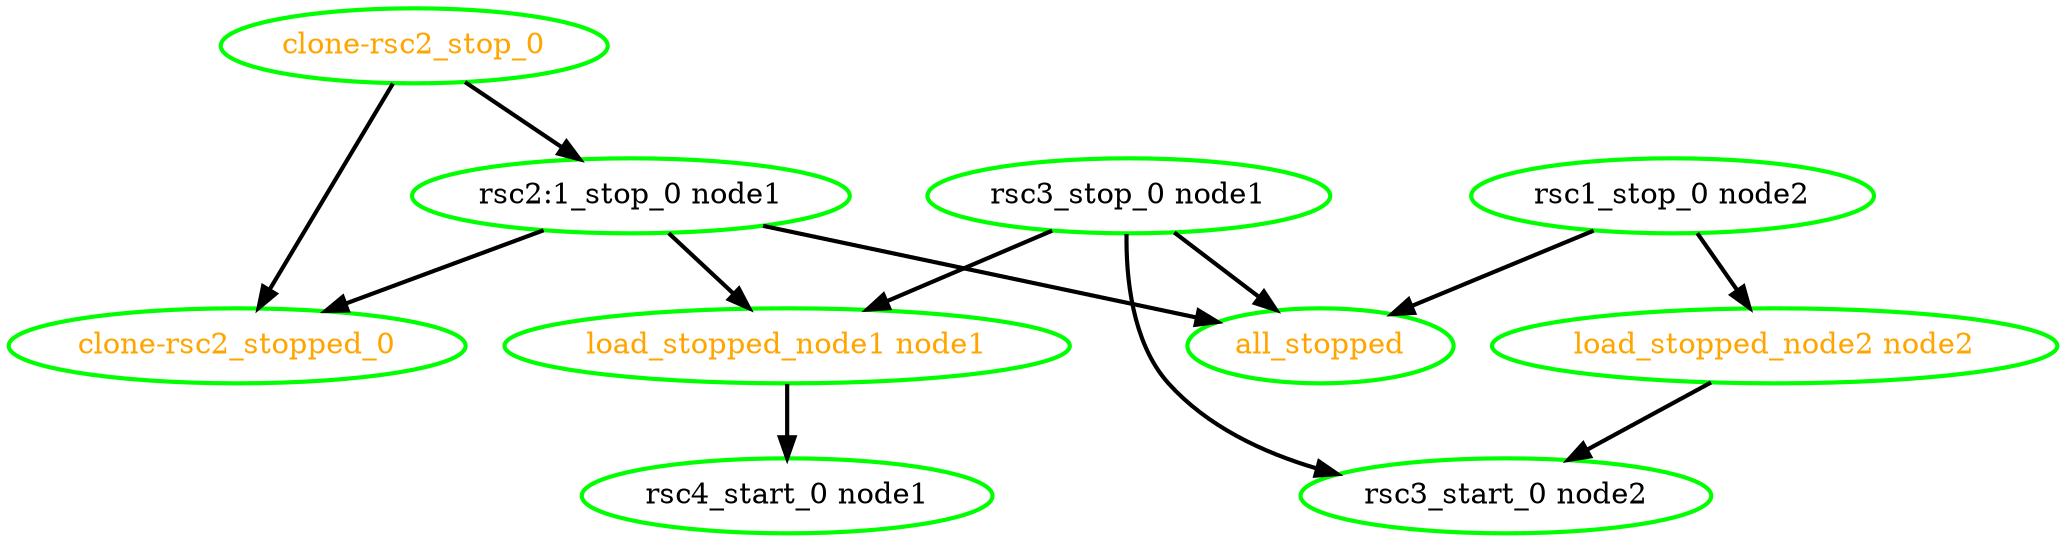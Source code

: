 digraph "g" {
"all_stopped" [ style=bold color="green" fontcolor="orange" ]
"clone-rsc2_stop_0" -> "clone-rsc2_stopped_0" [ style = bold]
"clone-rsc2_stop_0" -> "rsc2:1_stop_0 node1" [ style = bold]
"clone-rsc2_stop_0" [ style=bold color="green" fontcolor="orange" ]
"clone-rsc2_stopped_0" [ style=bold color="green" fontcolor="orange" ]
"load_stopped_node1 node1" -> "rsc4_start_0 node1" [ style = bold]
"load_stopped_node1 node1" [ style=bold color="green" fontcolor="orange" ]
"load_stopped_node2 node2" -> "rsc3_start_0 node2" [ style = bold]
"load_stopped_node2 node2" [ style=bold color="green" fontcolor="orange" ]
"rsc1_stop_0 node2" -> "all_stopped" [ style = bold]
"rsc1_stop_0 node2" -> "load_stopped_node2 node2" [ style = bold]
"rsc1_stop_0 node2" [ style=bold color="green" fontcolor="black" ]
"rsc2:1_stop_0 node1" -> "all_stopped" [ style = bold]
"rsc2:1_stop_0 node1" -> "clone-rsc2_stopped_0" [ style = bold]
"rsc2:1_stop_0 node1" -> "load_stopped_node1 node1" [ style = bold]
"rsc2:1_stop_0 node1" [ style=bold color="green" fontcolor="black" ]
"rsc3_start_0 node2" [ style=bold color="green" fontcolor="black" ]
"rsc3_stop_0 node1" -> "all_stopped" [ style = bold]
"rsc3_stop_0 node1" -> "load_stopped_node1 node1" [ style = bold]
"rsc3_stop_0 node1" -> "rsc3_start_0 node2" [ style = bold]
"rsc3_stop_0 node1" [ style=bold color="green" fontcolor="black" ]
"rsc4_start_0 node1" [ style=bold color="green" fontcolor="black" ]
}
